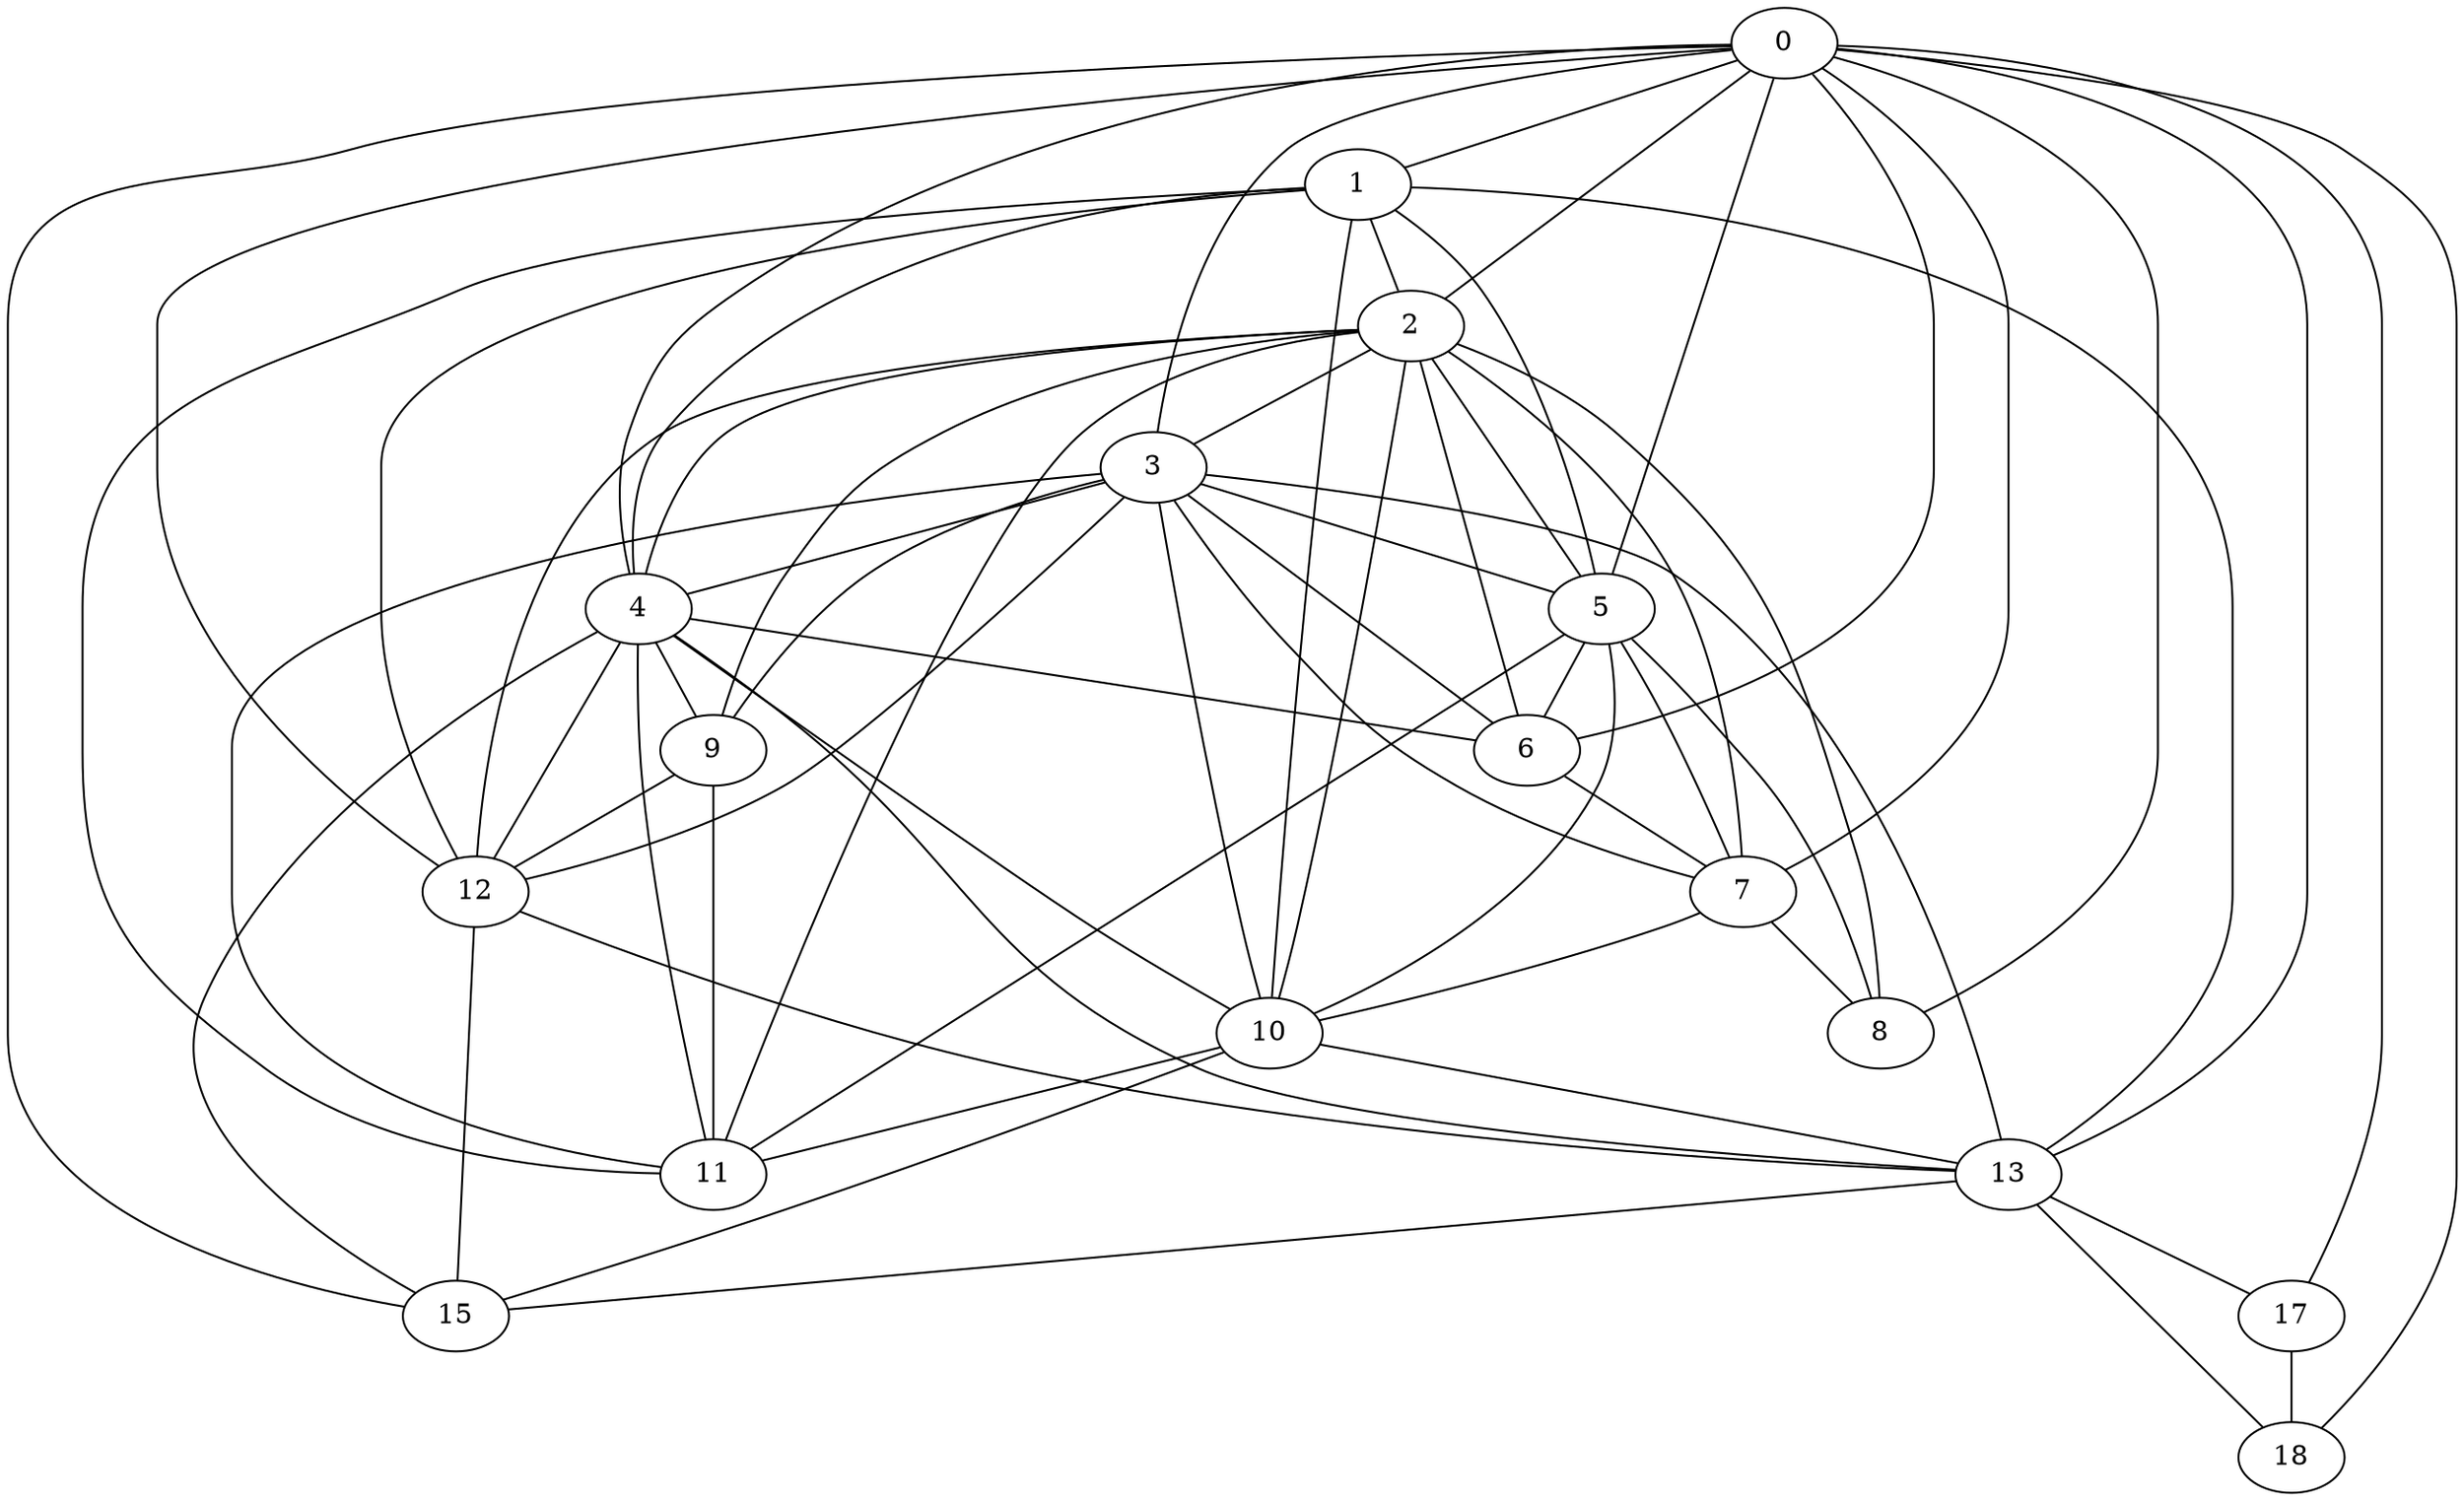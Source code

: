 graph G {
   0 -- 2
   0 -- 3
   0 -- 1
   0 -- 12
   0 -- 4
   0 -- 6
   0 -- 5
   0 -- 7
   0 -- 8
   0 -- 13
   0 -- 15
   0 -- 17
   0 -- 18
   1 -- 10
   1 -- 2
   1 -- 12
   1 -- 4
   1 -- 11
   1 -- 13
   1 -- 5
   2 -- 8
   2 -- 3
   2 -- 9
   2 -- 5
   2 -- 6
   2 -- 7
   2 -- 10
   2 -- 4
   2 -- 11
   2 -- 12
   3 -- 12
   3 -- 4
   3 -- 5
   3 -- 6
   3 -- 7
   3 -- 9
   3 -- 11
   3 -- 10
   3 -- 13
   4 -- 11
   4 -- 9
   4 -- 6
   4 -- 12
   4 -- 13
   4 -- 15
   4 -- 10
   5 -- 11
   5 -- 10
   5 -- 6
   5 -- 8
   5 -- 7
   6 -- 7
   7 -- 8
   7 -- 10
   9 -- 11
   9 -- 12
   10 -- 13
   10 -- 15
   10 -- 11
   12 -- 13
   12 -- 15
   13 -- 17
   13 -- 15
   13 -- 18
   17 -- 18
}

